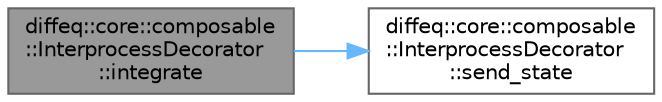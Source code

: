 digraph "diffeq::core::composable::InterprocessDecorator::integrate"
{
 // LATEX_PDF_SIZE
  bgcolor="transparent";
  edge [fontname=Helvetica,fontsize=10,labelfontname=Helvetica,labelfontsize=10];
  node [fontname=Helvetica,fontsize=10,shape=box,height=0.2,width=0.4];
  rankdir="LR";
  Node1 [id="Node000001",label="diffeq::core::composable\l::InterprocessDecorator\l::integrate",height=0.2,width=0.4,color="gray40", fillcolor="grey60", style="filled", fontcolor="black",tooltip="Override integrate to handle IPC during integration."];
  Node1 -> Node2 [id="edge1_Node000001_Node000002",color="steelblue1",style="solid",tooltip=" "];
  Node2 [id="Node000002",label="diffeq::core::composable\l::InterprocessDecorator\l::send_state",height=0.2,width=0.4,color="grey40", fillcolor="white", style="filled",URL="$classdiffeq_1_1core_1_1composable_1_1_interprocess_decorator.html#a86dc60829eb0c0d91022ba0c0783eb49",tooltip="Send state data to other processes."];
}
